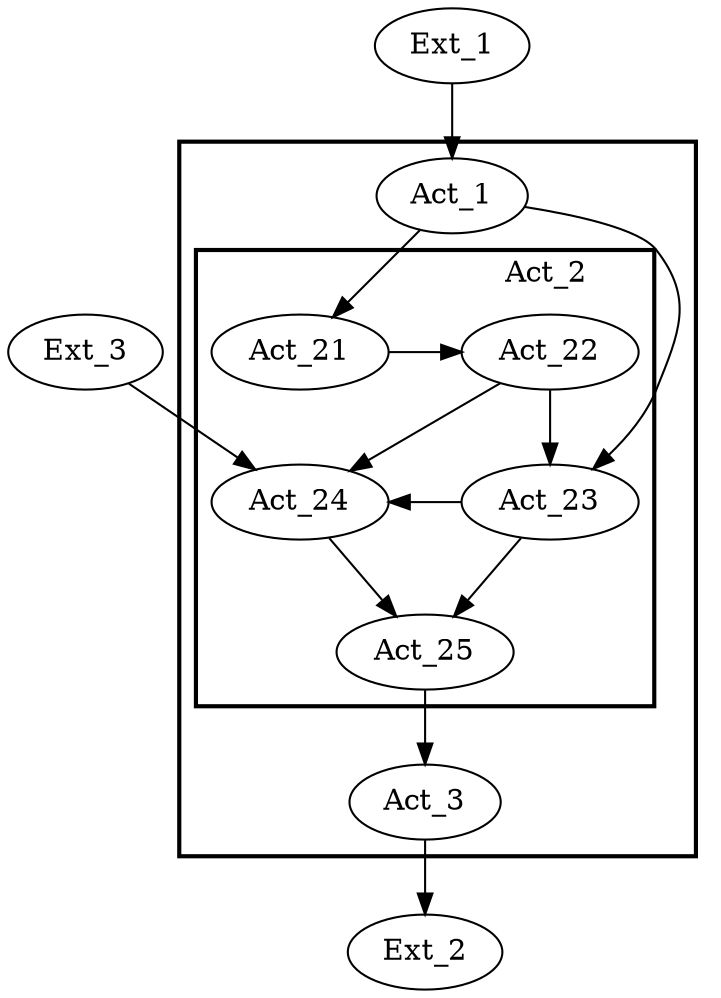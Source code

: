 digraph G {
	graph [style=bold];
	node [label="\N"];
	graph [bb="0,0,290,504"];
	subgraph cluster_outer {
		graph [bb="68,72,282,456"];
		subgraph cluster_inner {
			graph [label="                          Act_2",
				lp="170,376",
				bb="76,144,264,388"];
			{
				graph [rank=same,
					lp="",
					bb=""];
				Act_21 [pos="117,314", width="0.92", height="0.50"];
				Act_22 [pos="220,314", width="0.94", height="0.50"];
				Act_21 -> Act_22 [minlen=2, pos="e,186,314 150,314 159,314 167,314 176,314"];
			}
			{
				graph [rank=same,
					lp="",
					bb=""];
				Act_23 [pos="222,242", width="0.94", height="0.50"];
				Act_24 [pos="118,242", width="0.94", height="0.50"];
				Act_23 -> Act_24 [minlen=2, pos="e,152,242 188,242 179,242 171,242 162,242"];
			}
			Act_25 [pos="170,170", width="0.94", height="0.50"];
			Act_22 -> Act_23 [pos="e,222,260 221,296 221,288 221,279 221,270"];
			Act_22 -> Act_24 [pos="e,139,256 199,299 185,289 164,274 147,262"];
			Act_23 -> Act_25 [pos="e,182,187 210,225 203,216 195,206 188,196"];
			Act_24 -> Act_25 [pos="e,158,187 130,225 137,216 145,206 152,196"];
		}
		Act_1 [pos="180,414", width="0.83", height="0.50"];
		Act_3 [pos="170,98", width="0.83", height="0.50"];
		Act_1 -> Act_21 [pos="e,128,331 169,397 159,382 144,358 133,340"];
		Act_1 -> Act_23 [pos="e,239,258 209,408 230,404 256,397 263,388 275,371 269,315 263,296 259,285 253,275 246,266"];
		Act_25 -> Act_3 [pos="e,170,116 170,152 170,144 170,135 170,126"];
	}
	Ext_1 [pos="180,486", width="0.83", height="0.50"];
	Ext_2 [pos="170,26", width="0.83", height="0.50"];
	Ext_3 [pos="30,314", width="0.83", height="0.50"];
	Ext_1 -> Act_1 [pos="e,180,432 180,468 180,460 180,451 180,442"];
	Act_3 -> Ext_2 [pos="e,170,44 170,80 170,72 170,63 170,54"];
	Ext_3 -> Act_24 [pos="e,99,257 48,299 61,289 77,275 91,263"];
}
